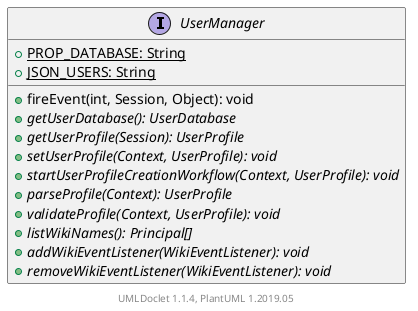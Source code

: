 @startuml

    interface UserManager [[UserManager.html]] {
        {static} +PROP_DATABASE: String
        {static} +JSON_USERS: String
        +fireEvent(int, Session, Object): void
        {abstract} +getUserDatabase(): UserDatabase
        {abstract} +getUserProfile(Session): UserProfile
        {abstract} +setUserProfile(Context, UserProfile): void
        {abstract} +startUserProfileCreationWorkflow(Context, UserProfile): void
        {abstract} +parseProfile(Context): UserProfile
        {abstract} +validateProfile(Context, UserProfile): void
        {abstract} +listWikiNames(): Principal[]
        {abstract} +addWikiEventListener(WikiEventListener): void
        {abstract} +removeWikiEventListener(WikiEventListener): void
    }


    center footer UMLDoclet 1.1.4, PlantUML 1.2019.05
@enduml
